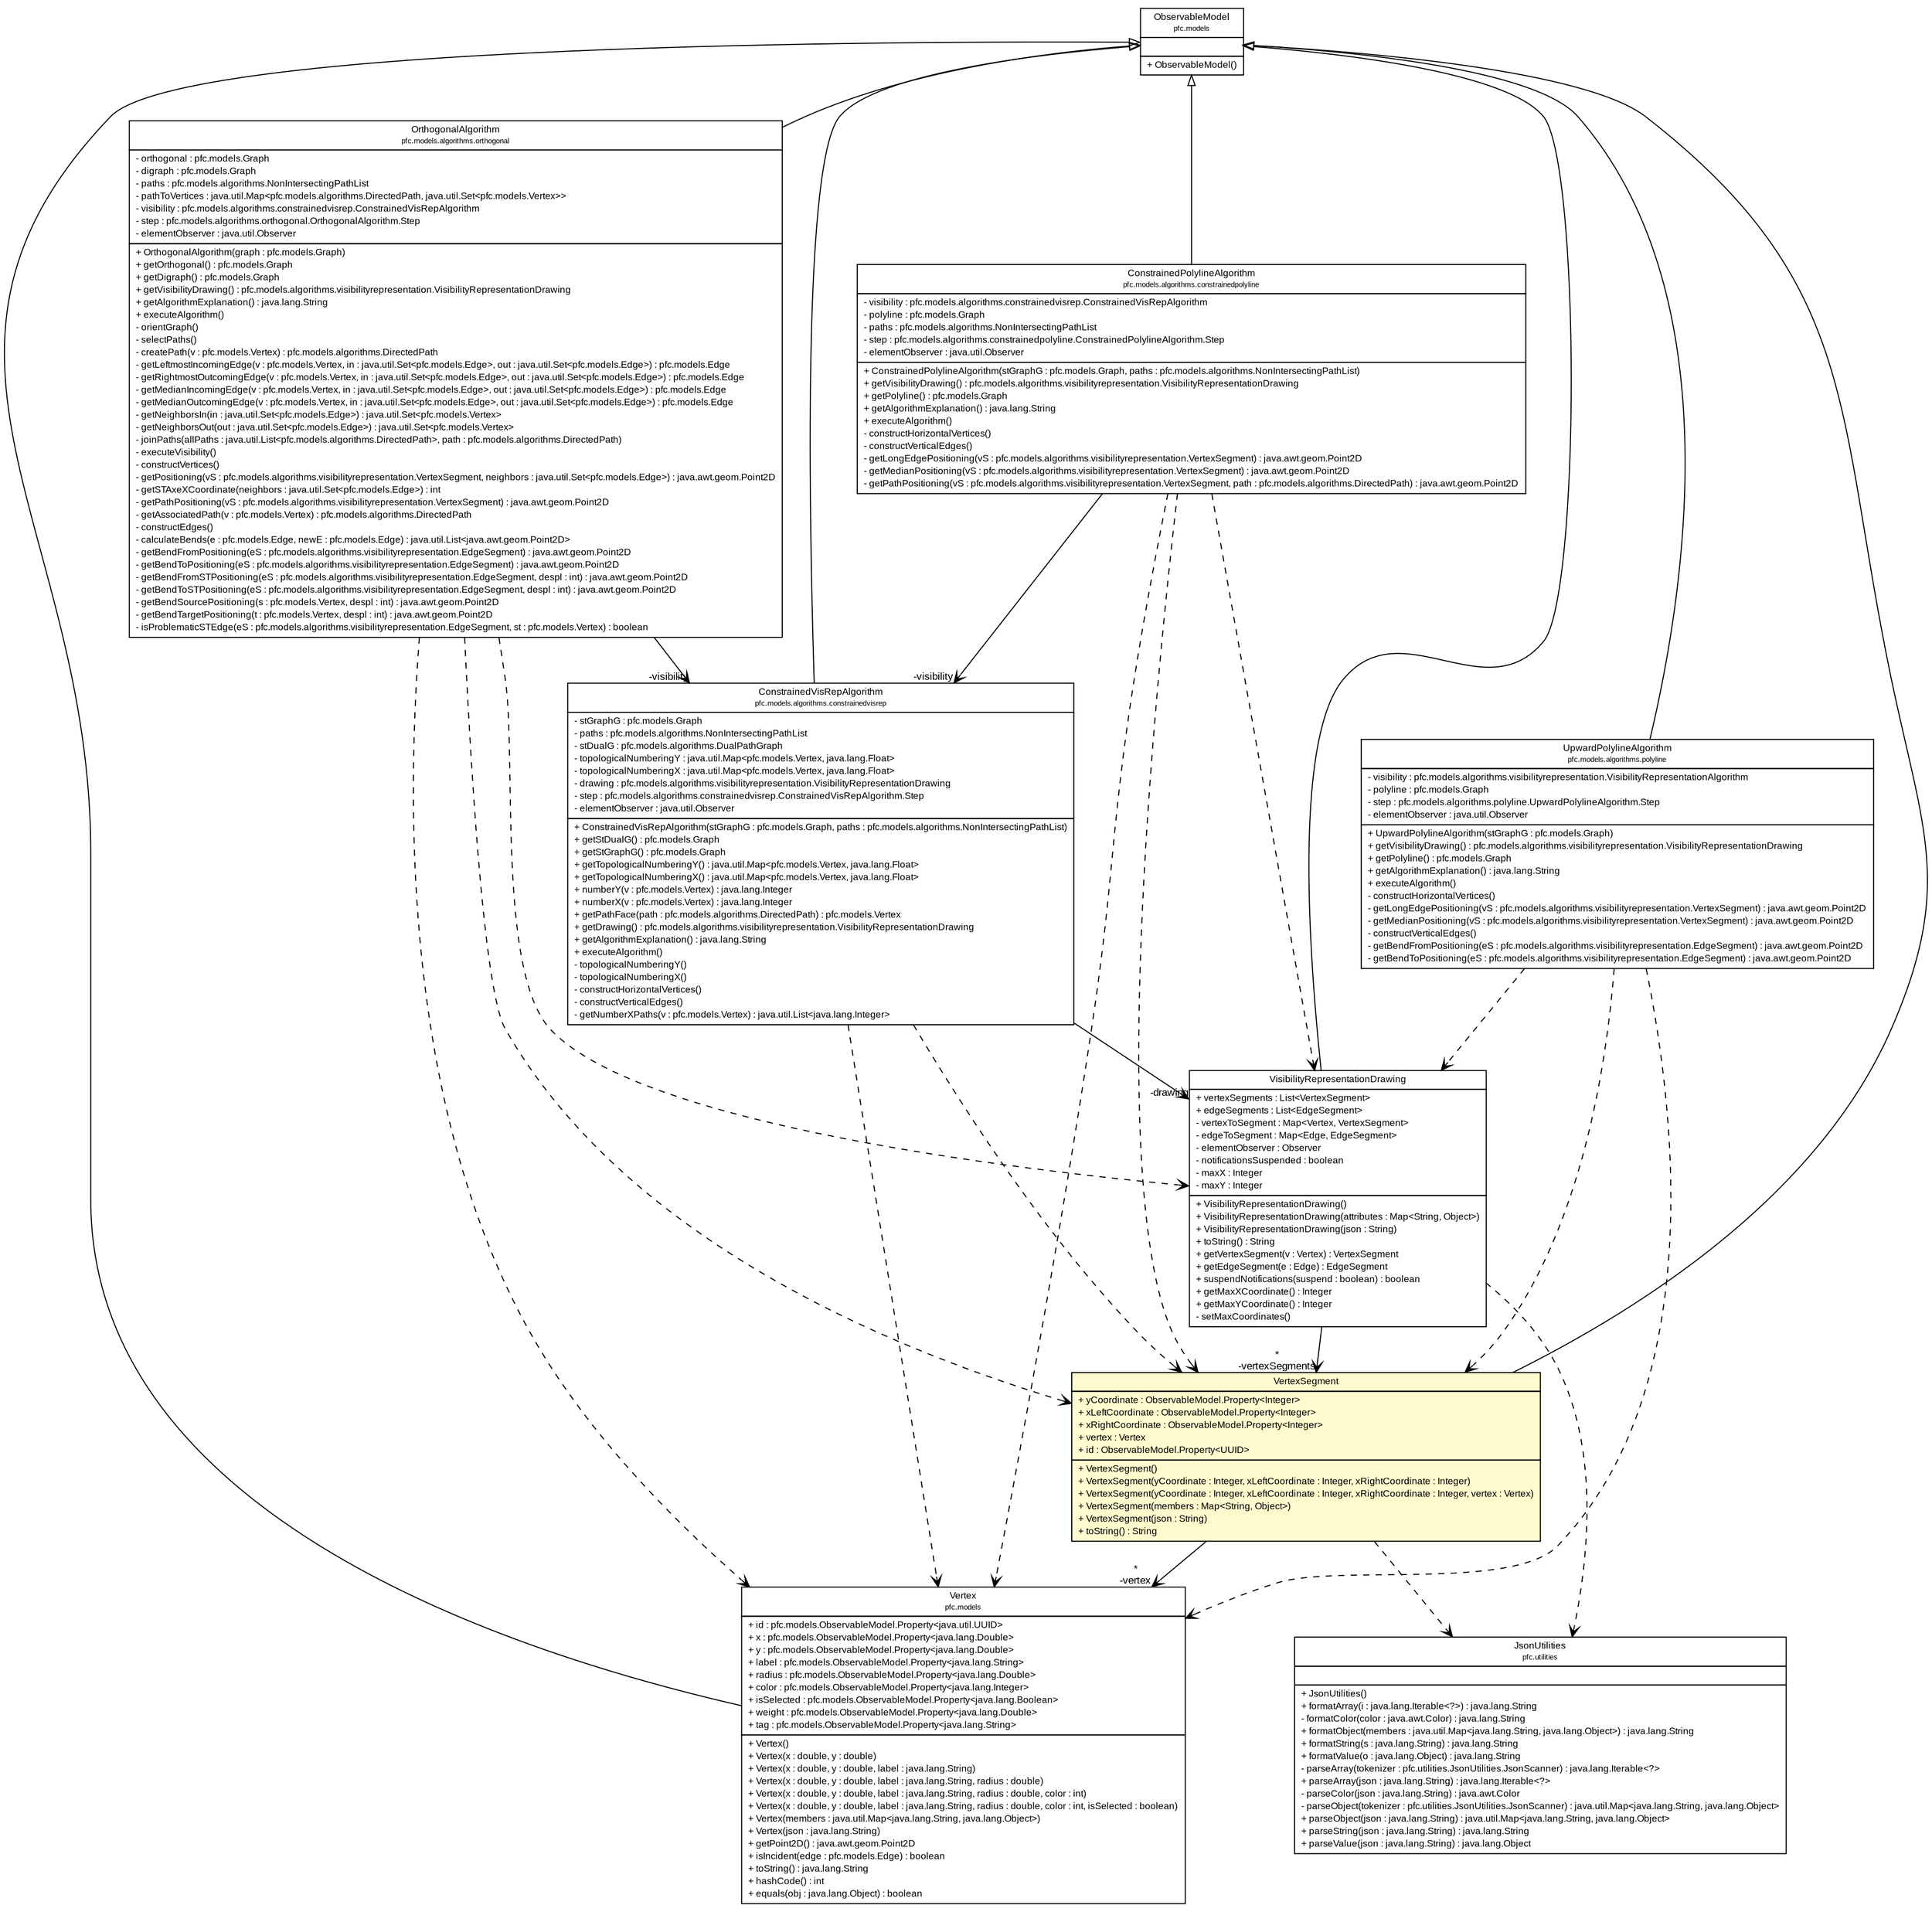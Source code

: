 #!/usr/local/bin/dot
#
# Class diagram 
# Generated by UMLGraph version R5_6 (http://www.umlgraph.org/)
#

digraph G {
	edge [fontname="arial",fontsize=10,labelfontname="arial",labelfontsize=10];
	node [fontname="arial",fontsize=10,shape=plaintext];
	nodesep=0.25;
	ranksep=0.5;
	// pfc.models.Vertex
	c16562 [label=<<table title="pfc.models.Vertex" border="0" cellborder="1" cellspacing="0" cellpadding="2" port="p" href="../../Vertex.html">
		<tr><td><table border="0" cellspacing="0" cellpadding="1">
<tr><td align="center" balign="center"> Vertex </td></tr>
<tr><td align="center" balign="center"><font point-size="7.0"> pfc.models </font></td></tr>
		</table></td></tr>
		<tr><td><table border="0" cellspacing="0" cellpadding="1">
<tr><td align="left" balign="left"> + id : pfc.models.ObservableModel.Property&lt;java.util.UUID&gt; </td></tr>
<tr><td align="left" balign="left"> + x : pfc.models.ObservableModel.Property&lt;java.lang.Double&gt; </td></tr>
<tr><td align="left" balign="left"> + y : pfc.models.ObservableModel.Property&lt;java.lang.Double&gt; </td></tr>
<tr><td align="left" balign="left"> + label : pfc.models.ObservableModel.Property&lt;java.lang.String&gt; </td></tr>
<tr><td align="left" balign="left"> + radius : pfc.models.ObservableModel.Property&lt;java.lang.Double&gt; </td></tr>
<tr><td align="left" balign="left"> + color : pfc.models.ObservableModel.Property&lt;java.lang.Integer&gt; </td></tr>
<tr><td align="left" balign="left"> + isSelected : pfc.models.ObservableModel.Property&lt;java.lang.Boolean&gt; </td></tr>
<tr><td align="left" balign="left"> + weight : pfc.models.ObservableModel.Property&lt;java.lang.Double&gt; </td></tr>
<tr><td align="left" balign="left"> + tag : pfc.models.ObservableModel.Property&lt;java.lang.String&gt; </td></tr>
		</table></td></tr>
		<tr><td><table border="0" cellspacing="0" cellpadding="1">
<tr><td align="left" balign="left"> + Vertex() </td></tr>
<tr><td align="left" balign="left"> + Vertex(x : double, y : double) </td></tr>
<tr><td align="left" balign="left"> + Vertex(x : double, y : double, label : java.lang.String) </td></tr>
<tr><td align="left" balign="left"> + Vertex(x : double, y : double, label : java.lang.String, radius : double) </td></tr>
<tr><td align="left" balign="left"> + Vertex(x : double, y : double, label : java.lang.String, radius : double, color : int) </td></tr>
<tr><td align="left" balign="left"> + Vertex(x : double, y : double, label : java.lang.String, radius : double, color : int, isSelected : boolean) </td></tr>
<tr><td align="left" balign="left"> + Vertex(members : java.util.Map&lt;java.lang.String, java.lang.Object&gt;) </td></tr>
<tr><td align="left" balign="left"> + Vertex(json : java.lang.String) </td></tr>
<tr><td align="left" balign="left"> + getPoint2D() : java.awt.geom.Point2D </td></tr>
<tr><td align="left" balign="left"> + isIncident(edge : pfc.models.Edge) : boolean </td></tr>
<tr><td align="left" balign="left"> + toString() : java.lang.String </td></tr>
<tr><td align="left" balign="left"> + hashCode() : int </td></tr>
<tr><td align="left" balign="left"> + equals(obj : java.lang.Object) : boolean </td></tr>
		</table></td></tr>
		</table>>, URL="../../Vertex.html", fontname="arial", fontcolor="black", fontsize=9.0];
	// pfc.models.ObservableModel
	c16563 [label=<<table title="pfc.models.ObservableModel" border="0" cellborder="1" cellspacing="0" cellpadding="2" port="p" href="../../ObservableModel.html">
		<tr><td><table border="0" cellspacing="0" cellpadding="1">
<tr><td align="center" balign="center"> ObservableModel </td></tr>
<tr><td align="center" balign="center"><font point-size="7.0"> pfc.models </font></td></tr>
		</table></td></tr>
		<tr><td><table border="0" cellspacing="0" cellpadding="1">
<tr><td align="left" balign="left">  </td></tr>
		</table></td></tr>
		<tr><td><table border="0" cellspacing="0" cellpadding="1">
<tr><td align="left" balign="left"> + ObservableModel() </td></tr>
		</table></td></tr>
		</table>>, URL="../../ObservableModel.html", fontname="arial", fontcolor="black", fontsize=9.0];
	// pfc.models.algorithms.constrainedpolyline.ConstrainedPolylineAlgorithm
	c16574 [label=<<table title="pfc.models.algorithms.constrainedpolyline.ConstrainedPolylineAlgorithm" border="0" cellborder="1" cellspacing="0" cellpadding="2" port="p" href="../constrainedpolyline/ConstrainedPolylineAlgorithm.html">
		<tr><td><table border="0" cellspacing="0" cellpadding="1">
<tr><td align="center" balign="center"> ConstrainedPolylineAlgorithm </td></tr>
<tr><td align="center" balign="center"><font point-size="7.0"> pfc.models.algorithms.constrainedpolyline </font></td></tr>
		</table></td></tr>
		<tr><td><table border="0" cellspacing="0" cellpadding="1">
<tr><td align="left" balign="left"> - visibility : pfc.models.algorithms.constrainedvisrep.ConstrainedVisRepAlgorithm </td></tr>
<tr><td align="left" balign="left"> - polyline : pfc.models.Graph </td></tr>
<tr><td align="left" balign="left"> - paths : pfc.models.algorithms.NonIntersectingPathList </td></tr>
<tr><td align="left" balign="left"> - step : pfc.models.algorithms.constrainedpolyline.ConstrainedPolylineAlgorithm.Step </td></tr>
<tr><td align="left" balign="left"> - elementObserver : java.util.Observer </td></tr>
		</table></td></tr>
		<tr><td><table border="0" cellspacing="0" cellpadding="1">
<tr><td align="left" balign="left"> + ConstrainedPolylineAlgorithm(stGraphG : pfc.models.Graph, paths : pfc.models.algorithms.NonIntersectingPathList) </td></tr>
<tr><td align="left" balign="left"> + getVisibilityDrawing() : pfc.models.algorithms.visibilityrepresentation.VisibilityRepresentationDrawing </td></tr>
<tr><td align="left" balign="left"> + getPolyline() : pfc.models.Graph </td></tr>
<tr><td align="left" balign="left"> + getAlgorithmExplanation() : java.lang.String </td></tr>
<tr><td align="left" balign="left"> + executeAlgorithm() </td></tr>
<tr><td align="left" balign="left"> - constructHorizontalVertices() </td></tr>
<tr><td align="left" balign="left"> - constructVerticalEdges() </td></tr>
<tr><td align="left" balign="left"> - getLongEdgePositioning(vS : pfc.models.algorithms.visibilityrepresentation.VertexSegment) : java.awt.geom.Point2D </td></tr>
<tr><td align="left" balign="left"> - getMedianPositioning(vS : pfc.models.algorithms.visibilityrepresentation.VertexSegment) : java.awt.geom.Point2D </td></tr>
<tr><td align="left" balign="left"> - getPathPositioning(vS : pfc.models.algorithms.visibilityrepresentation.VertexSegment, path : pfc.models.algorithms.DirectedPath) : java.awt.geom.Point2D </td></tr>
		</table></td></tr>
		</table>>, URL="../constrainedpolyline/ConstrainedPolylineAlgorithm.html", fontname="arial", fontcolor="black", fontsize=9.0];
	// pfc.models.algorithms.constrainedvisrep.ConstrainedVisRepAlgorithm
	c16576 [label=<<table title="pfc.models.algorithms.constrainedvisrep.ConstrainedVisRepAlgorithm" border="0" cellborder="1" cellspacing="0" cellpadding="2" port="p" href="../constrainedvisrep/ConstrainedVisRepAlgorithm.html">
		<tr><td><table border="0" cellspacing="0" cellpadding="1">
<tr><td align="center" balign="center"> ConstrainedVisRepAlgorithm </td></tr>
<tr><td align="center" balign="center"><font point-size="7.0"> pfc.models.algorithms.constrainedvisrep </font></td></tr>
		</table></td></tr>
		<tr><td><table border="0" cellspacing="0" cellpadding="1">
<tr><td align="left" balign="left"> - stGraphG : pfc.models.Graph </td></tr>
<tr><td align="left" balign="left"> - paths : pfc.models.algorithms.NonIntersectingPathList </td></tr>
<tr><td align="left" balign="left"> - stDualG : pfc.models.algorithms.DualPathGraph </td></tr>
<tr><td align="left" balign="left"> - topologicalNumberingY : java.util.Map&lt;pfc.models.Vertex, java.lang.Float&gt; </td></tr>
<tr><td align="left" balign="left"> - topologicalNumberingX : java.util.Map&lt;pfc.models.Vertex, java.lang.Float&gt; </td></tr>
<tr><td align="left" balign="left"> - drawing : pfc.models.algorithms.visibilityrepresentation.VisibilityRepresentationDrawing </td></tr>
<tr><td align="left" balign="left"> - step : pfc.models.algorithms.constrainedvisrep.ConstrainedVisRepAlgorithm.Step </td></tr>
<tr><td align="left" balign="left"> - elementObserver : java.util.Observer </td></tr>
		</table></td></tr>
		<tr><td><table border="0" cellspacing="0" cellpadding="1">
<tr><td align="left" balign="left"> + ConstrainedVisRepAlgorithm(stGraphG : pfc.models.Graph, paths : pfc.models.algorithms.NonIntersectingPathList) </td></tr>
<tr><td align="left" balign="left"> + getStDualG() : pfc.models.Graph </td></tr>
<tr><td align="left" balign="left"> + getStGraphG() : pfc.models.Graph </td></tr>
<tr><td align="left" balign="left"> + getTopologicalNumberingY() : java.util.Map&lt;pfc.models.Vertex, java.lang.Float&gt; </td></tr>
<tr><td align="left" balign="left"> + getTopologicalNumberingX() : java.util.Map&lt;pfc.models.Vertex, java.lang.Float&gt; </td></tr>
<tr><td align="left" balign="left"> + numberY(v : pfc.models.Vertex) : java.lang.Integer </td></tr>
<tr><td align="left" balign="left"> + numberX(v : pfc.models.Vertex) : java.lang.Integer </td></tr>
<tr><td align="left" balign="left"> + getPathFace(path : pfc.models.algorithms.DirectedPath) : pfc.models.Vertex </td></tr>
<tr><td align="left" balign="left"> + getDrawing() : pfc.models.algorithms.visibilityrepresentation.VisibilityRepresentationDrawing </td></tr>
<tr><td align="left" balign="left"> + getAlgorithmExplanation() : java.lang.String </td></tr>
<tr><td align="left" balign="left"> + executeAlgorithm() </td></tr>
<tr><td align="left" balign="left"> - topologicalNumberingY() </td></tr>
<tr><td align="left" balign="left"> - topologicalNumberingX() </td></tr>
<tr><td align="left" balign="left"> - constructHorizontalVertices() </td></tr>
<tr><td align="left" balign="left"> - constructVerticalEdges() </td></tr>
<tr><td align="left" balign="left"> - getNumberXPaths(v : pfc.models.Vertex) : java.util.List&lt;java.lang.Integer&gt; </td></tr>
		</table></td></tr>
		</table>>, URL="../constrainedvisrep/ConstrainedVisRepAlgorithm.html", fontname="arial", fontcolor="black", fontsize=9.0];
	// pfc.models.algorithms.orthogonal.OrthogonalAlgorithm
	c16579 [label=<<table title="pfc.models.algorithms.orthogonal.OrthogonalAlgorithm" border="0" cellborder="1" cellspacing="0" cellpadding="2" port="p" href="../orthogonal/OrthogonalAlgorithm.html">
		<tr><td><table border="0" cellspacing="0" cellpadding="1">
<tr><td align="center" balign="center"> OrthogonalAlgorithm </td></tr>
<tr><td align="center" balign="center"><font point-size="7.0"> pfc.models.algorithms.orthogonal </font></td></tr>
		</table></td></tr>
		<tr><td><table border="0" cellspacing="0" cellpadding="1">
<tr><td align="left" balign="left"> - orthogonal : pfc.models.Graph </td></tr>
<tr><td align="left" balign="left"> - digraph : pfc.models.Graph </td></tr>
<tr><td align="left" balign="left"> - paths : pfc.models.algorithms.NonIntersectingPathList </td></tr>
<tr><td align="left" balign="left"> - pathToVertices : java.util.Map&lt;pfc.models.algorithms.DirectedPath, java.util.Set&lt;pfc.models.Vertex&gt;&gt; </td></tr>
<tr><td align="left" balign="left"> - visibility : pfc.models.algorithms.constrainedvisrep.ConstrainedVisRepAlgorithm </td></tr>
<tr><td align="left" balign="left"> - step : pfc.models.algorithms.orthogonal.OrthogonalAlgorithm.Step </td></tr>
<tr><td align="left" balign="left"> - elementObserver : java.util.Observer </td></tr>
		</table></td></tr>
		<tr><td><table border="0" cellspacing="0" cellpadding="1">
<tr><td align="left" balign="left"> + OrthogonalAlgorithm(graph : pfc.models.Graph) </td></tr>
<tr><td align="left" balign="left"> + getOrthogonal() : pfc.models.Graph </td></tr>
<tr><td align="left" balign="left"> + getDigraph() : pfc.models.Graph </td></tr>
<tr><td align="left" balign="left"> + getVisibilityDrawing() : pfc.models.algorithms.visibilityrepresentation.VisibilityRepresentationDrawing </td></tr>
<tr><td align="left" balign="left"> + getAlgorithmExplanation() : java.lang.String </td></tr>
<tr><td align="left" balign="left"> + executeAlgorithm() </td></tr>
<tr><td align="left" balign="left"> - orientGraph() </td></tr>
<tr><td align="left" balign="left"> - selectPaths() </td></tr>
<tr><td align="left" balign="left"> - createPath(v : pfc.models.Vertex) : pfc.models.algorithms.DirectedPath </td></tr>
<tr><td align="left" balign="left"> - getLeftmostIncomingEdge(v : pfc.models.Vertex, in : java.util.Set&lt;pfc.models.Edge&gt;, out : java.util.Set&lt;pfc.models.Edge&gt;) : pfc.models.Edge </td></tr>
<tr><td align="left" balign="left"> - getRightmostOutcomingEdge(v : pfc.models.Vertex, in : java.util.Set&lt;pfc.models.Edge&gt;, out : java.util.Set&lt;pfc.models.Edge&gt;) : pfc.models.Edge </td></tr>
<tr><td align="left" balign="left"> - getMedianIncomingEdge(v : pfc.models.Vertex, in : java.util.Set&lt;pfc.models.Edge&gt;, out : java.util.Set&lt;pfc.models.Edge&gt;) : pfc.models.Edge </td></tr>
<tr><td align="left" balign="left"> - getMedianOutcomingEdge(v : pfc.models.Vertex, in : java.util.Set&lt;pfc.models.Edge&gt;, out : java.util.Set&lt;pfc.models.Edge&gt;) : pfc.models.Edge </td></tr>
<tr><td align="left" balign="left"> - getNeighborsIn(in : java.util.Set&lt;pfc.models.Edge&gt;) : java.util.Set&lt;pfc.models.Vertex&gt; </td></tr>
<tr><td align="left" balign="left"> - getNeighborsOut(out : java.util.Set&lt;pfc.models.Edge&gt;) : java.util.Set&lt;pfc.models.Vertex&gt; </td></tr>
<tr><td align="left" balign="left"> - joinPaths(allPaths : java.util.List&lt;pfc.models.algorithms.DirectedPath&gt;, path : pfc.models.algorithms.DirectedPath) </td></tr>
<tr><td align="left" balign="left"> - executeVisibility() </td></tr>
<tr><td align="left" balign="left"> - constructVertices() </td></tr>
<tr><td align="left" balign="left"> - getPositioning(vS : pfc.models.algorithms.visibilityrepresentation.VertexSegment, neighbors : java.util.Set&lt;pfc.models.Edge&gt;) : java.awt.geom.Point2D </td></tr>
<tr><td align="left" balign="left"> - getSTAxeXCoordinate(neighbors : java.util.Set&lt;pfc.models.Edge&gt;) : int </td></tr>
<tr><td align="left" balign="left"> - getPathPositioning(vS : pfc.models.algorithms.visibilityrepresentation.VertexSegment) : java.awt.geom.Point2D </td></tr>
<tr><td align="left" balign="left"> - getAssociatedPath(v : pfc.models.Vertex) : pfc.models.algorithms.DirectedPath </td></tr>
<tr><td align="left" balign="left"> - constructEdges() </td></tr>
<tr><td align="left" balign="left"> - calculateBends(e : pfc.models.Edge, newE : pfc.models.Edge) : java.util.List&lt;java.awt.geom.Point2D&gt; </td></tr>
<tr><td align="left" balign="left"> - getBendFromPositioning(eS : pfc.models.algorithms.visibilityrepresentation.EdgeSegment) : java.awt.geom.Point2D </td></tr>
<tr><td align="left" balign="left"> - getBendToPositioning(eS : pfc.models.algorithms.visibilityrepresentation.EdgeSegment) : java.awt.geom.Point2D </td></tr>
<tr><td align="left" balign="left"> - getBendFromSTPositioning(eS : pfc.models.algorithms.visibilityrepresentation.EdgeSegment, despl : int) : java.awt.geom.Point2D </td></tr>
<tr><td align="left" balign="left"> - getBendToSTPositioning(eS : pfc.models.algorithms.visibilityrepresentation.EdgeSegment, despl : int) : java.awt.geom.Point2D </td></tr>
<tr><td align="left" balign="left"> - getBendSourcePositioning(s : pfc.models.Vertex, despl : int) : java.awt.geom.Point2D </td></tr>
<tr><td align="left" balign="left"> - getBendTargetPositioning(t : pfc.models.Vertex, despl : int) : java.awt.geom.Point2D </td></tr>
<tr><td align="left" balign="left"> - isProblematicSTEdge(eS : pfc.models.algorithms.visibilityrepresentation.EdgeSegment, st : pfc.models.Vertex) : boolean </td></tr>
		</table></td></tr>
		</table>>, URL="../orthogonal/OrthogonalAlgorithm.html", fontname="arial", fontcolor="black", fontsize=9.0];
	// pfc.models.algorithms.polyline.UpwardPolylineAlgorithm
	c16582 [label=<<table title="pfc.models.algorithms.polyline.UpwardPolylineAlgorithm" border="0" cellborder="1" cellspacing="0" cellpadding="2" port="p" href="../polyline/UpwardPolylineAlgorithm.html">
		<tr><td><table border="0" cellspacing="0" cellpadding="1">
<tr><td align="center" balign="center"> UpwardPolylineAlgorithm </td></tr>
<tr><td align="center" balign="center"><font point-size="7.0"> pfc.models.algorithms.polyline </font></td></tr>
		</table></td></tr>
		<tr><td><table border="0" cellspacing="0" cellpadding="1">
<tr><td align="left" balign="left"> - visibility : pfc.models.algorithms.visibilityrepresentation.VisibilityRepresentationAlgorithm </td></tr>
<tr><td align="left" balign="left"> - polyline : pfc.models.Graph </td></tr>
<tr><td align="left" balign="left"> - step : pfc.models.algorithms.polyline.UpwardPolylineAlgorithm.Step </td></tr>
<tr><td align="left" balign="left"> - elementObserver : java.util.Observer </td></tr>
		</table></td></tr>
		<tr><td><table border="0" cellspacing="0" cellpadding="1">
<tr><td align="left" balign="left"> + UpwardPolylineAlgorithm(stGraphG : pfc.models.Graph) </td></tr>
<tr><td align="left" balign="left"> + getVisibilityDrawing() : pfc.models.algorithms.visibilityrepresentation.VisibilityRepresentationDrawing </td></tr>
<tr><td align="left" balign="left"> + getPolyline() : pfc.models.Graph </td></tr>
<tr><td align="left" balign="left"> + getAlgorithmExplanation() : java.lang.String </td></tr>
<tr><td align="left" balign="left"> + executeAlgorithm() </td></tr>
<tr><td align="left" balign="left"> - constructHorizontalVertices() </td></tr>
<tr><td align="left" balign="left"> - getLongEdgePositioning(vS : pfc.models.algorithms.visibilityrepresentation.VertexSegment) : java.awt.geom.Point2D </td></tr>
<tr><td align="left" balign="left"> - getMedianPositioning(vS : pfc.models.algorithms.visibilityrepresentation.VertexSegment) : java.awt.geom.Point2D </td></tr>
<tr><td align="left" balign="left"> - constructVerticalEdges() </td></tr>
<tr><td align="left" balign="left"> - getBendFromPositioning(eS : pfc.models.algorithms.visibilityrepresentation.EdgeSegment) : java.awt.geom.Point2D </td></tr>
<tr><td align="left" balign="left"> - getBendToPositioning(eS : pfc.models.algorithms.visibilityrepresentation.EdgeSegment) : java.awt.geom.Point2D </td></tr>
		</table></td></tr>
		</table>>, URL="../polyline/UpwardPolylineAlgorithm.html", fontname="arial", fontcolor="black", fontsize=9.0];
	// pfc.models.algorithms.visibilityrepresentation.VisibilityRepresentationDrawing
	c16592 [label=<<table title="pfc.models.algorithms.visibilityrepresentation.VisibilityRepresentationDrawing" border="0" cellborder="1" cellspacing="0" cellpadding="2" port="p" href="./VisibilityRepresentationDrawing.html">
		<tr><td><table border="0" cellspacing="0" cellpadding="1">
<tr><td align="center" balign="center"> VisibilityRepresentationDrawing </td></tr>
		</table></td></tr>
		<tr><td><table border="0" cellspacing="0" cellpadding="1">
<tr><td align="left" balign="left"> + vertexSegments : List&lt;VertexSegment&gt; </td></tr>
<tr><td align="left" balign="left"> + edgeSegments : List&lt;EdgeSegment&gt; </td></tr>
<tr><td align="left" balign="left"> - vertexToSegment : Map&lt;Vertex, VertexSegment&gt; </td></tr>
<tr><td align="left" balign="left"> - edgeToSegment : Map&lt;Edge, EdgeSegment&gt; </td></tr>
<tr><td align="left" balign="left"> - elementObserver : Observer </td></tr>
<tr><td align="left" balign="left"> - notificationsSuspended : boolean </td></tr>
<tr><td align="left" balign="left"> - maxX : Integer </td></tr>
<tr><td align="left" balign="left"> - maxY : Integer </td></tr>
		</table></td></tr>
		<tr><td><table border="0" cellspacing="0" cellpadding="1">
<tr><td align="left" balign="left"> + VisibilityRepresentationDrawing() </td></tr>
<tr><td align="left" balign="left"> + VisibilityRepresentationDrawing(attributes : Map&lt;String, Object&gt;) </td></tr>
<tr><td align="left" balign="left"> + VisibilityRepresentationDrawing(json : String) </td></tr>
<tr><td align="left" balign="left"> + toString() : String </td></tr>
<tr><td align="left" balign="left"> + getVertexSegment(v : Vertex) : VertexSegment </td></tr>
<tr><td align="left" balign="left"> + getEdgeSegment(e : Edge) : EdgeSegment </td></tr>
<tr><td align="left" balign="left"> + suspendNotifications(suspend : boolean) : boolean </td></tr>
<tr><td align="left" balign="left"> + getMaxXCoordinate() : Integer </td></tr>
<tr><td align="left" balign="left"> + getMaxYCoordinate() : Integer </td></tr>
<tr><td align="left" balign="left"> - setMaxCoordinates() </td></tr>
		</table></td></tr>
		</table>>, URL="./VisibilityRepresentationDrawing.html", fontname="arial", fontcolor="black", fontsize=9.0];
	// pfc.models.algorithms.visibilityrepresentation.VertexSegment
	c16597 [label=<<table title="pfc.models.algorithms.visibilityrepresentation.VertexSegment" border="0" cellborder="1" cellspacing="0" cellpadding="2" port="p" bgcolor="lemonChiffon" href="./VertexSegment.html">
		<tr><td><table border="0" cellspacing="0" cellpadding="1">
<tr><td align="center" balign="center"> VertexSegment </td></tr>
		</table></td></tr>
		<tr><td><table border="0" cellspacing="0" cellpadding="1">
<tr><td align="left" balign="left"> + yCoordinate : ObservableModel.Property&lt;Integer&gt; </td></tr>
<tr><td align="left" balign="left"> + xLeftCoordinate : ObservableModel.Property&lt;Integer&gt; </td></tr>
<tr><td align="left" balign="left"> + xRightCoordinate : ObservableModel.Property&lt;Integer&gt; </td></tr>
<tr><td align="left" balign="left"> + vertex : Vertex </td></tr>
<tr><td align="left" balign="left"> + id : ObservableModel.Property&lt;UUID&gt; </td></tr>
		</table></td></tr>
		<tr><td><table border="0" cellspacing="0" cellpadding="1">
<tr><td align="left" balign="left"> + VertexSegment() </td></tr>
<tr><td align="left" balign="left"> + VertexSegment(yCoordinate : Integer, xLeftCoordinate : Integer, xRightCoordinate : Integer) </td></tr>
<tr><td align="left" balign="left"> + VertexSegment(yCoordinate : Integer, xLeftCoordinate : Integer, xRightCoordinate : Integer, vertex : Vertex) </td></tr>
<tr><td align="left" balign="left"> + VertexSegment(members : Map&lt;String, Object&gt;) </td></tr>
<tr><td align="left" balign="left"> + VertexSegment(json : String) </td></tr>
<tr><td align="left" balign="left"> + toString() : String </td></tr>
		</table></td></tr>
		</table>>, URL="./VertexSegment.html", fontname="arial", fontcolor="black", fontsize=9.0];
	// pfc.utilities.JsonUtilities
	c16611 [label=<<table title="pfc.utilities.JsonUtilities" border="0" cellborder="1" cellspacing="0" cellpadding="2" port="p" href="../../../utilities/JsonUtilities.html">
		<tr><td><table border="0" cellspacing="0" cellpadding="1">
<tr><td align="center" balign="center"> JsonUtilities </td></tr>
<tr><td align="center" balign="center"><font point-size="7.0"> pfc.utilities </font></td></tr>
		</table></td></tr>
		<tr><td><table border="0" cellspacing="0" cellpadding="1">
<tr><td align="left" balign="left">  </td></tr>
		</table></td></tr>
		<tr><td><table border="0" cellspacing="0" cellpadding="1">
<tr><td align="left" balign="left"> + JsonUtilities() </td></tr>
<tr><td align="left" balign="left"> + formatArray(i : java.lang.Iterable&lt;?&gt;) : java.lang.String </td></tr>
<tr><td align="left" balign="left"> - formatColor(color : java.awt.Color) : java.lang.String </td></tr>
<tr><td align="left" balign="left"> + formatObject(members : java.util.Map&lt;java.lang.String, java.lang.Object&gt;) : java.lang.String </td></tr>
<tr><td align="left" balign="left"> + formatString(s : java.lang.String) : java.lang.String </td></tr>
<tr><td align="left" balign="left"> + formatValue(o : java.lang.Object) : java.lang.String </td></tr>
<tr><td align="left" balign="left"> - parseArray(tokenizer : pfc.utilities.JsonUtilities.JsonScanner) : java.lang.Iterable&lt;?&gt; </td></tr>
<tr><td align="left" balign="left"> + parseArray(json : java.lang.String) : java.lang.Iterable&lt;?&gt; </td></tr>
<tr><td align="left" balign="left"> - parseColor(json : java.lang.String) : java.awt.Color </td></tr>
<tr><td align="left" balign="left"> - parseObject(tokenizer : pfc.utilities.JsonUtilities.JsonScanner) : java.util.Map&lt;java.lang.String, java.lang.Object&gt; </td></tr>
<tr><td align="left" balign="left"> + parseObject(json : java.lang.String) : java.util.Map&lt;java.lang.String, java.lang.Object&gt; </td></tr>
<tr><td align="left" balign="left"> + parseString(json : java.lang.String) : java.lang.String </td></tr>
<tr><td align="left" balign="left"> + parseValue(json : java.lang.String) : java.lang.Object </td></tr>
		</table></td></tr>
		</table>>, URL="../../../utilities/JsonUtilities.html", fontname="arial", fontcolor="black", fontsize=9.0];
	//pfc.models.Vertex extends pfc.models.ObservableModel
	c16563:p -> c16562:p [dir=back,arrowtail=empty];
	//pfc.models.algorithms.constrainedpolyline.ConstrainedPolylineAlgorithm extends pfc.models.ObservableModel
	c16563:p -> c16574:p [dir=back,arrowtail=empty];
	// pfc.models.algorithms.constrainedpolyline.ConstrainedPolylineAlgorithm NAVASSOC pfc.models.algorithms.constrainedvisrep.ConstrainedVisRepAlgorithm
	c16574:p -> c16576:p [taillabel="", label="", headlabel="-visibility", fontname="arial", fontcolor="black", fontsize=10.0, color="black", arrowhead=open];
	// pfc.models.algorithms.constrainedpolyline.ConstrainedPolylineAlgorithm DEPEND pfc.models.Vertex
	c16574:p -> c16562:p [taillabel="", label="", headlabel="", fontname="arial", fontcolor="black", fontsize=10.0, color="black", arrowhead=open, style=dashed];
	// pfc.models.algorithms.constrainedpolyline.ConstrainedPolylineAlgorithm DEPEND pfc.models.algorithms.visibilityrepresentation.VertexSegment
	c16574:p -> c16597:p [taillabel="", label="", headlabel="", fontname="arial", fontcolor="black", fontsize=10.0, color="black", arrowhead=open, style=dashed];
	// pfc.models.algorithms.constrainedpolyline.ConstrainedPolylineAlgorithm DEPEND pfc.models.algorithms.visibilityrepresentation.VisibilityRepresentationDrawing
	c16574:p -> c16592:p [taillabel="", label="", headlabel="", fontname="arial", fontcolor="black", fontsize=10.0, color="black", arrowhead=open, style=dashed];
	//pfc.models.algorithms.constrainedvisrep.ConstrainedVisRepAlgorithm extends pfc.models.ObservableModel
	c16563:p -> c16576:p [dir=back,arrowtail=empty];
	// pfc.models.algorithms.constrainedvisrep.ConstrainedVisRepAlgorithm NAVASSOC pfc.models.algorithms.visibilityrepresentation.VisibilityRepresentationDrawing
	c16576:p -> c16592:p [taillabel="", label="", headlabel="-drawing", fontname="arial", fontcolor="black", fontsize=10.0, color="black", arrowhead=open];
	// pfc.models.algorithms.constrainedvisrep.ConstrainedVisRepAlgorithm DEPEND pfc.models.Vertex
	c16576:p -> c16562:p [taillabel="", label="", headlabel="", fontname="arial", fontcolor="black", fontsize=10.0, color="black", arrowhead=open, style=dashed];
	// pfc.models.algorithms.constrainedvisrep.ConstrainedVisRepAlgorithm DEPEND pfc.models.algorithms.visibilityrepresentation.VertexSegment
	c16576:p -> c16597:p [taillabel="", label="", headlabel="", fontname="arial", fontcolor="black", fontsize=10.0, color="black", arrowhead=open, style=dashed];
	//pfc.models.algorithms.orthogonal.OrthogonalAlgorithm extends pfc.models.ObservableModel
	c16563:p -> c16579:p [dir=back,arrowtail=empty];
	// pfc.models.algorithms.orthogonal.OrthogonalAlgorithm NAVASSOC pfc.models.algorithms.constrainedvisrep.ConstrainedVisRepAlgorithm
	c16579:p -> c16576:p [taillabel="", label="", headlabel="-visibility", fontname="arial", fontcolor="black", fontsize=10.0, color="black", arrowhead=open];
	// pfc.models.algorithms.orthogonal.OrthogonalAlgorithm DEPEND pfc.models.Vertex
	c16579:p -> c16562:p [taillabel="", label="", headlabel="", fontname="arial", fontcolor="black", fontsize=10.0, color="black", arrowhead=open, style=dashed];
	// pfc.models.algorithms.orthogonal.OrthogonalAlgorithm DEPEND pfc.models.algorithms.visibilityrepresentation.VertexSegment
	c16579:p -> c16597:p [taillabel="", label="", headlabel="", fontname="arial", fontcolor="black", fontsize=10.0, color="black", arrowhead=open, style=dashed];
	// pfc.models.algorithms.orthogonal.OrthogonalAlgorithm DEPEND pfc.models.algorithms.visibilityrepresentation.VisibilityRepresentationDrawing
	c16579:p -> c16592:p [taillabel="", label="", headlabel="", fontname="arial", fontcolor="black", fontsize=10.0, color="black", arrowhead=open, style=dashed];
	//pfc.models.algorithms.polyline.UpwardPolylineAlgorithm extends pfc.models.ObservableModel
	c16563:p -> c16582:p [dir=back,arrowtail=empty];
	// pfc.models.algorithms.polyline.UpwardPolylineAlgorithm DEPEND pfc.models.Vertex
	c16582:p -> c16562:p [taillabel="", label="", headlabel="", fontname="arial", fontcolor="black", fontsize=10.0, color="black", arrowhead=open, style=dashed];
	// pfc.models.algorithms.polyline.UpwardPolylineAlgorithm DEPEND pfc.models.algorithms.visibilityrepresentation.VertexSegment
	c16582:p -> c16597:p [taillabel="", label="", headlabel="", fontname="arial", fontcolor="black", fontsize=10.0, color="black", arrowhead=open, style=dashed];
	// pfc.models.algorithms.polyline.UpwardPolylineAlgorithm DEPEND pfc.models.algorithms.visibilityrepresentation.VisibilityRepresentationDrawing
	c16582:p -> c16592:p [taillabel="", label="", headlabel="", fontname="arial", fontcolor="black", fontsize=10.0, color="black", arrowhead=open, style=dashed];
	//pfc.models.algorithms.visibilityrepresentation.VisibilityRepresentationDrawing extends pfc.models.ObservableModel
	c16563:p -> c16592:p [dir=back,arrowtail=empty];
	// pfc.models.algorithms.visibilityrepresentation.VisibilityRepresentationDrawing NAVASSOC pfc.models.algorithms.visibilityrepresentation.VertexSegment
	c16592:p -> c16597:p [taillabel="", label="", headlabel="*\n-vertexSegments", fontname="arial", fontcolor="black", fontsize=10.0, color="black", arrowhead=open];
	// pfc.models.algorithms.visibilityrepresentation.VisibilityRepresentationDrawing DEPEND pfc.utilities.JsonUtilities
	c16592:p -> c16611:p [taillabel="", label="", headlabel="", fontname="arial", fontcolor="black", fontsize=10.0, color="black", arrowhead=open, style=dashed];
	//pfc.models.algorithms.visibilityrepresentation.VertexSegment extends pfc.models.ObservableModel
	c16563:p -> c16597:p [dir=back,arrowtail=empty];
	// pfc.models.algorithms.visibilityrepresentation.VertexSegment NAVASSOC pfc.models.Vertex
	c16597:p -> c16562:p [taillabel="", label="", headlabel="*\n-vertex", fontname="arial", fontcolor="black", fontsize=10.0, color="black", arrowhead=open];
	// pfc.models.algorithms.visibilityrepresentation.VertexSegment DEPEND pfc.utilities.JsonUtilities
	c16597:p -> c16611:p [taillabel="", label="", headlabel="", fontname="arial", fontcolor="black", fontsize=10.0, color="black", arrowhead=open, style=dashed];
}

